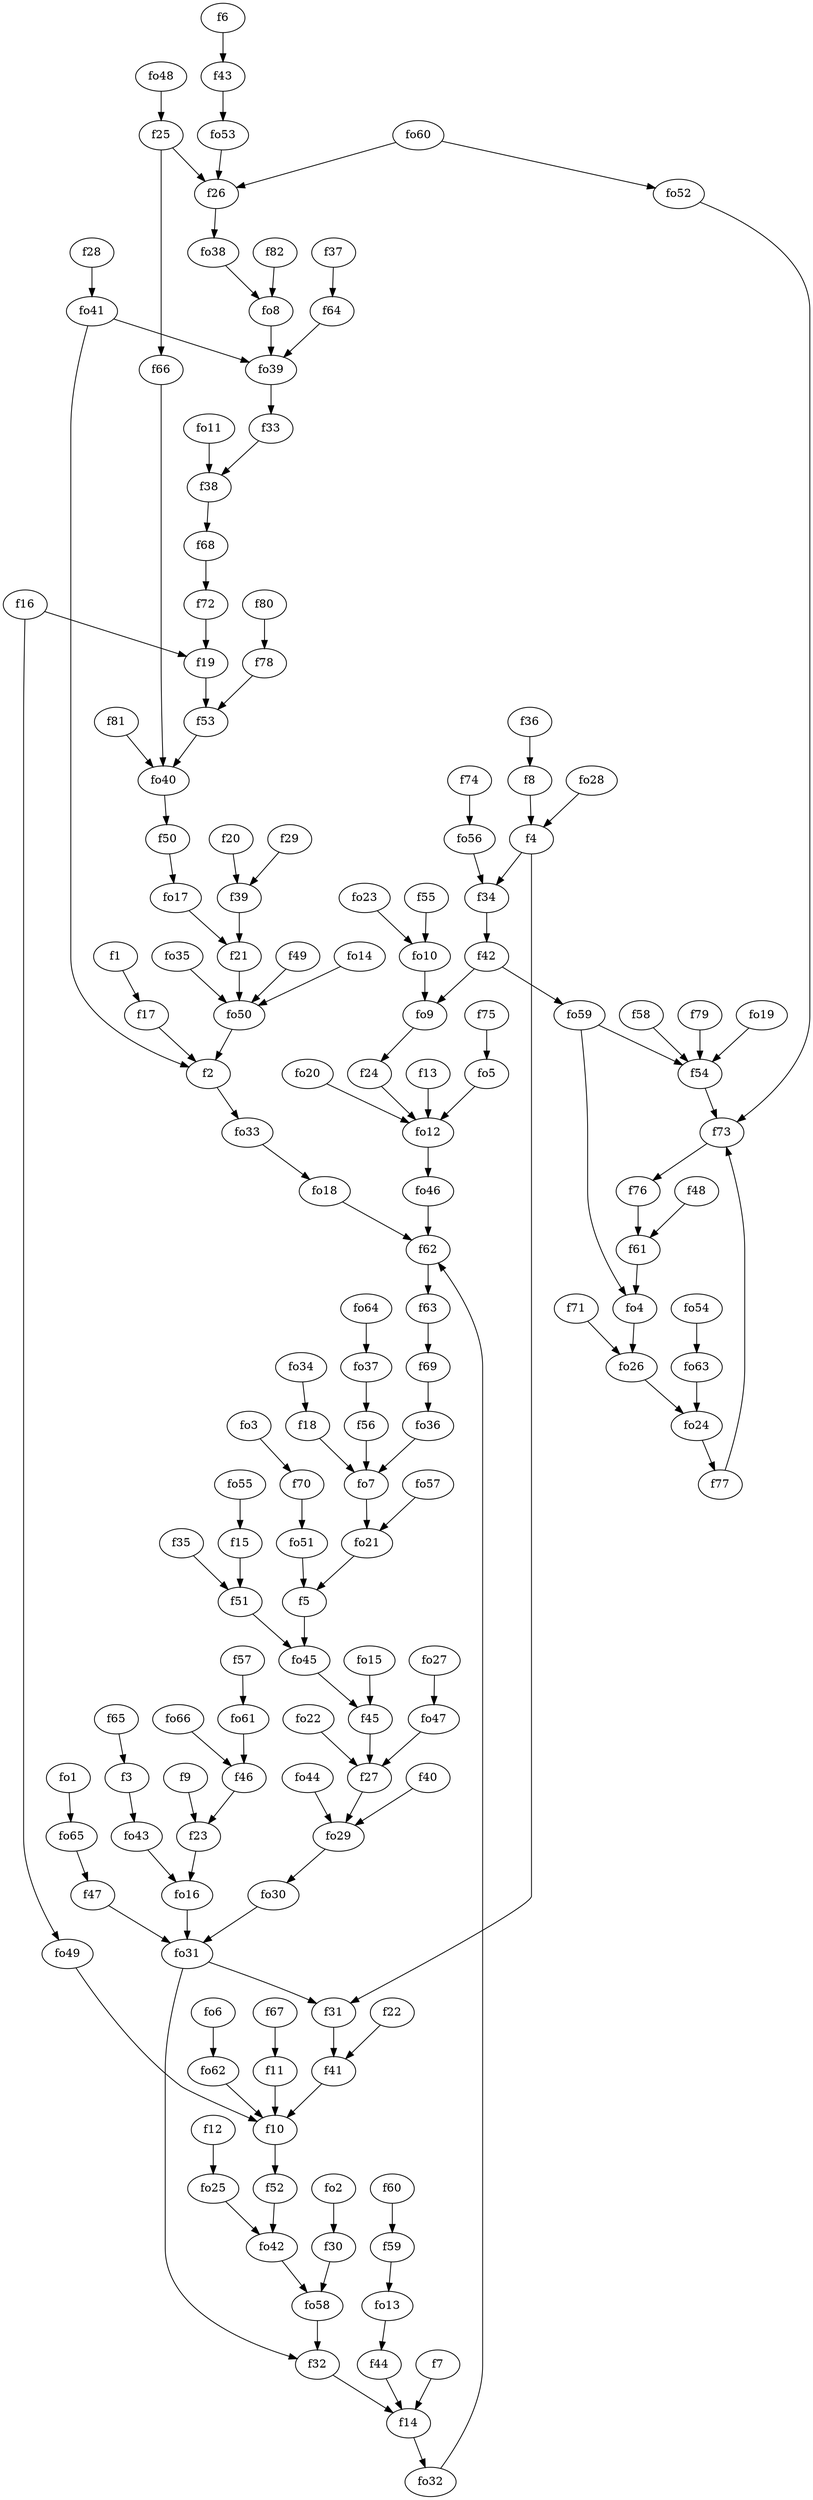 strict digraph  {
f1;
f2;
f3;
f4;
f5;
f6;
f7;
f8;
f9;
f10;
f11;
f12;
f13;
f14;
f15;
f16;
f17;
f18;
f19;
f20;
f21;
f22;
f23;
f24;
f25;
f26;
f27;
f28;
f29;
f30;
f31;
f32;
f33;
f34;
f35;
f36;
f37;
f38;
f39;
f40;
f41;
f42;
f43;
f44;
f45;
f46;
f47;
f48;
f49;
f50;
f51;
f52;
f53;
f54;
f55;
f56;
f57;
f58;
f59;
f60;
f61;
f62;
f63;
f64;
f65;
f66;
f67;
f68;
f69;
f70;
f71;
f72;
f73;
f74;
f75;
f76;
f77;
f78;
f79;
f80;
f81;
f82;
fo1;
fo2;
fo3;
fo4;
fo5;
fo6;
fo7;
fo8;
fo9;
fo10;
fo11;
fo12;
fo13;
fo14;
fo15;
fo16;
fo17;
fo18;
fo19;
fo20;
fo21;
fo22;
fo23;
fo24;
fo25;
fo26;
fo27;
fo28;
fo29;
fo30;
fo31;
fo32;
fo33;
fo34;
fo35;
fo36;
fo37;
fo38;
fo39;
fo40;
fo41;
fo42;
fo43;
fo44;
fo45;
fo46;
fo47;
fo48;
fo49;
fo50;
fo51;
fo52;
fo53;
fo54;
fo55;
fo56;
fo57;
fo58;
fo59;
fo60;
fo61;
fo62;
fo63;
fo64;
fo65;
fo66;
f1 -> f17  [weight=2];
f2 -> fo33  [weight=2];
f3 -> fo43  [weight=2];
f4 -> f31  [weight=2];
f4 -> f34  [weight=2];
f5 -> fo45  [weight=2];
f6 -> f43  [weight=2];
f7 -> f14  [weight=2];
f8 -> f4  [weight=2];
f9 -> f23  [weight=2];
f10 -> f52  [weight=2];
f11 -> f10  [weight=2];
f12 -> fo25  [weight=2];
f13 -> fo12  [weight=2];
f14 -> fo32  [weight=2];
f15 -> f51  [weight=2];
f16 -> f19  [weight=2];
f16 -> fo49  [weight=2];
f17 -> f2  [weight=2];
f18 -> fo7  [weight=2];
f19 -> f53  [weight=2];
f20 -> f39  [weight=2];
f21 -> fo50  [weight=2];
f22 -> f41  [weight=2];
f23 -> fo16  [weight=2];
f24 -> fo12  [weight=2];
f25 -> f66  [weight=2];
f25 -> f26  [weight=2];
f26 -> fo38  [weight=2];
f27 -> fo29  [weight=2];
f28 -> fo41  [weight=2];
f29 -> f39  [weight=2];
f30 -> fo58  [weight=2];
f31 -> f41  [weight=2];
f32 -> f14  [weight=2];
f33 -> f38  [weight=2];
f34 -> f42  [weight=2];
f35 -> f51  [weight=2];
f36 -> f8  [weight=2];
f37 -> f64  [weight=2];
f38 -> f68  [weight=2];
f39 -> f21  [weight=2];
f40 -> fo29  [weight=2];
f41 -> f10  [weight=2];
f42 -> fo59  [weight=2];
f42 -> fo9  [weight=2];
f43 -> fo53  [weight=2];
f44 -> f14  [weight=2];
f45 -> f27  [weight=2];
f46 -> f23  [weight=2];
f47 -> fo31  [weight=2];
f48 -> f61  [weight=2];
f49 -> fo50  [weight=2];
f50 -> fo17  [weight=2];
f51 -> fo45  [weight=2];
f52 -> fo42  [weight=2];
f53 -> fo40  [weight=2];
f54 -> f73  [weight=2];
f55 -> fo10  [weight=2];
f56 -> fo7  [weight=2];
f57 -> fo61  [weight=2];
f58 -> f54  [weight=2];
f59 -> fo13  [weight=2];
f60 -> f59  [weight=2];
f61 -> fo4  [weight=2];
f62 -> f63  [weight=2];
f63 -> f69  [weight=2];
f64 -> fo39  [weight=2];
f65 -> f3  [weight=2];
f66 -> fo40  [weight=2];
f67 -> f11  [weight=2];
f68 -> f72  [weight=2];
f69 -> fo36  [weight=2];
f70 -> fo51  [weight=2];
f71 -> fo26  [weight=2];
f72 -> f19  [weight=2];
f73 -> f76  [weight=2];
f74 -> fo56  [weight=2];
f75 -> fo5  [weight=2];
f76 -> f61  [weight=2];
f77 -> f73  [weight=2];
f78 -> f53  [weight=2];
f79 -> f54  [weight=2];
f80 -> f78  [weight=2];
f81 -> fo40  [weight=2];
f82 -> fo8  [weight=2];
fo1 -> fo65  [weight=2];
fo2 -> f30  [weight=2];
fo3 -> f70  [weight=2];
fo4 -> fo26  [weight=2];
fo5 -> fo12  [weight=2];
fo6 -> fo62  [weight=2];
fo7 -> fo21  [weight=2];
fo8 -> fo39  [weight=2];
fo9 -> f24  [weight=2];
fo10 -> fo9  [weight=2];
fo11 -> f38  [weight=2];
fo12 -> fo46  [weight=2];
fo13 -> f44  [weight=2];
fo14 -> fo50  [weight=2];
fo15 -> f45  [weight=2];
fo16 -> fo31  [weight=2];
fo17 -> f21  [weight=2];
fo18 -> f62  [weight=2];
fo19 -> f54  [weight=2];
fo20 -> fo12  [weight=2];
fo21 -> f5  [weight=2];
fo22 -> f27  [weight=2];
fo23 -> fo10  [weight=2];
fo24 -> f77  [weight=2];
fo25 -> fo42  [weight=2];
fo26 -> fo24  [weight=2];
fo27 -> fo47  [weight=2];
fo28 -> f4  [weight=2];
fo29 -> fo30  [weight=2];
fo30 -> fo31  [weight=2];
fo31 -> f32  [weight=2];
fo31 -> f31  [weight=2];
fo32 -> f62  [weight=2];
fo33 -> fo18  [weight=2];
fo34 -> f18  [weight=2];
fo35 -> fo50  [weight=2];
fo36 -> fo7  [weight=2];
fo37 -> f56  [weight=2];
fo38 -> fo8  [weight=2];
fo39 -> f33  [weight=2];
fo40 -> f50  [weight=2];
fo41 -> f2  [weight=2];
fo41 -> fo39  [weight=2];
fo42 -> fo58  [weight=2];
fo43 -> fo16  [weight=2];
fo44 -> fo29  [weight=2];
fo45 -> f45  [weight=2];
fo46 -> f62  [weight=2];
fo47 -> f27  [weight=2];
fo48 -> f25  [weight=2];
fo49 -> f10  [weight=2];
fo50 -> f2  [weight=2];
fo51 -> f5  [weight=2];
fo52 -> f73  [weight=2];
fo53 -> f26  [weight=2];
fo54 -> fo63  [weight=2];
fo55 -> f15  [weight=2];
fo56 -> f34  [weight=2];
fo57 -> fo21  [weight=2];
fo58 -> f32  [weight=2];
fo59 -> fo4  [weight=2];
fo59 -> f54  [weight=2];
fo60 -> fo52  [weight=2];
fo60 -> f26  [weight=2];
fo61 -> f46  [weight=2];
fo62 -> f10  [weight=2];
fo63 -> fo24  [weight=2];
fo64 -> fo37  [weight=2];
fo65 -> f47  [weight=2];
fo66 -> f46  [weight=2];
}
